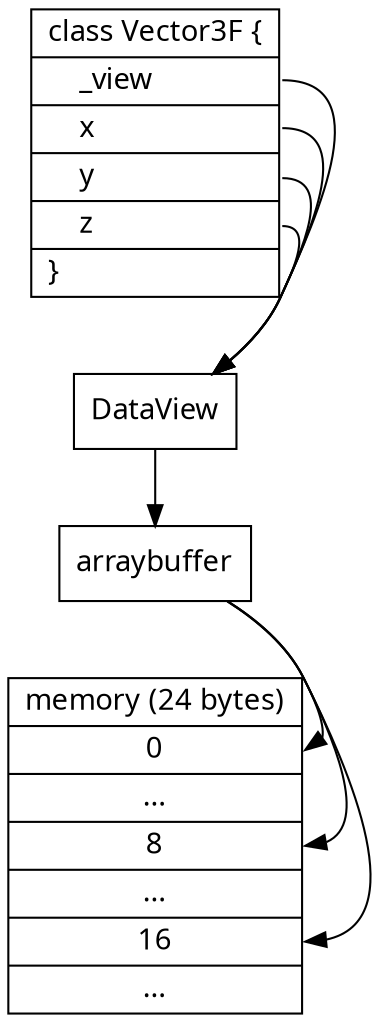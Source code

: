 digraph Vector3F_GetterSetter {
    node [shape=record, fontname="Monaco"];
    edge [fontname="Monaco"];

    rankdir=TB;

    class [label="{class Vector3F \{\l|<view>&nbsp;&nbsp;&nbsp;&nbsp;_view\l|<x>&nbsp;&nbsp;&nbsp;&nbsp;x\l|<y>&nbsp;&nbsp;&nbsp;&nbsp;y\l|<z>&nbsp;&nbsp;&nbsp;&nbsp;z\l|\}\l}"];

    dataview [label="{DataView}"];

    arraybuffer [label="{arraybuffer}"];

    memory [label="{memory (24 bytes)|<0>0|...|<8>8|...|<16>16|...}"];


    class:view -> dataview -> arraybuffer;
    class:x -> dataview;
    class:y -> dataview;
    class:z -> dataview;
    arraybuffer -> memory:0;
    arraybuffer -> memory:8;
    arraybuffer -> memory:16;
}

